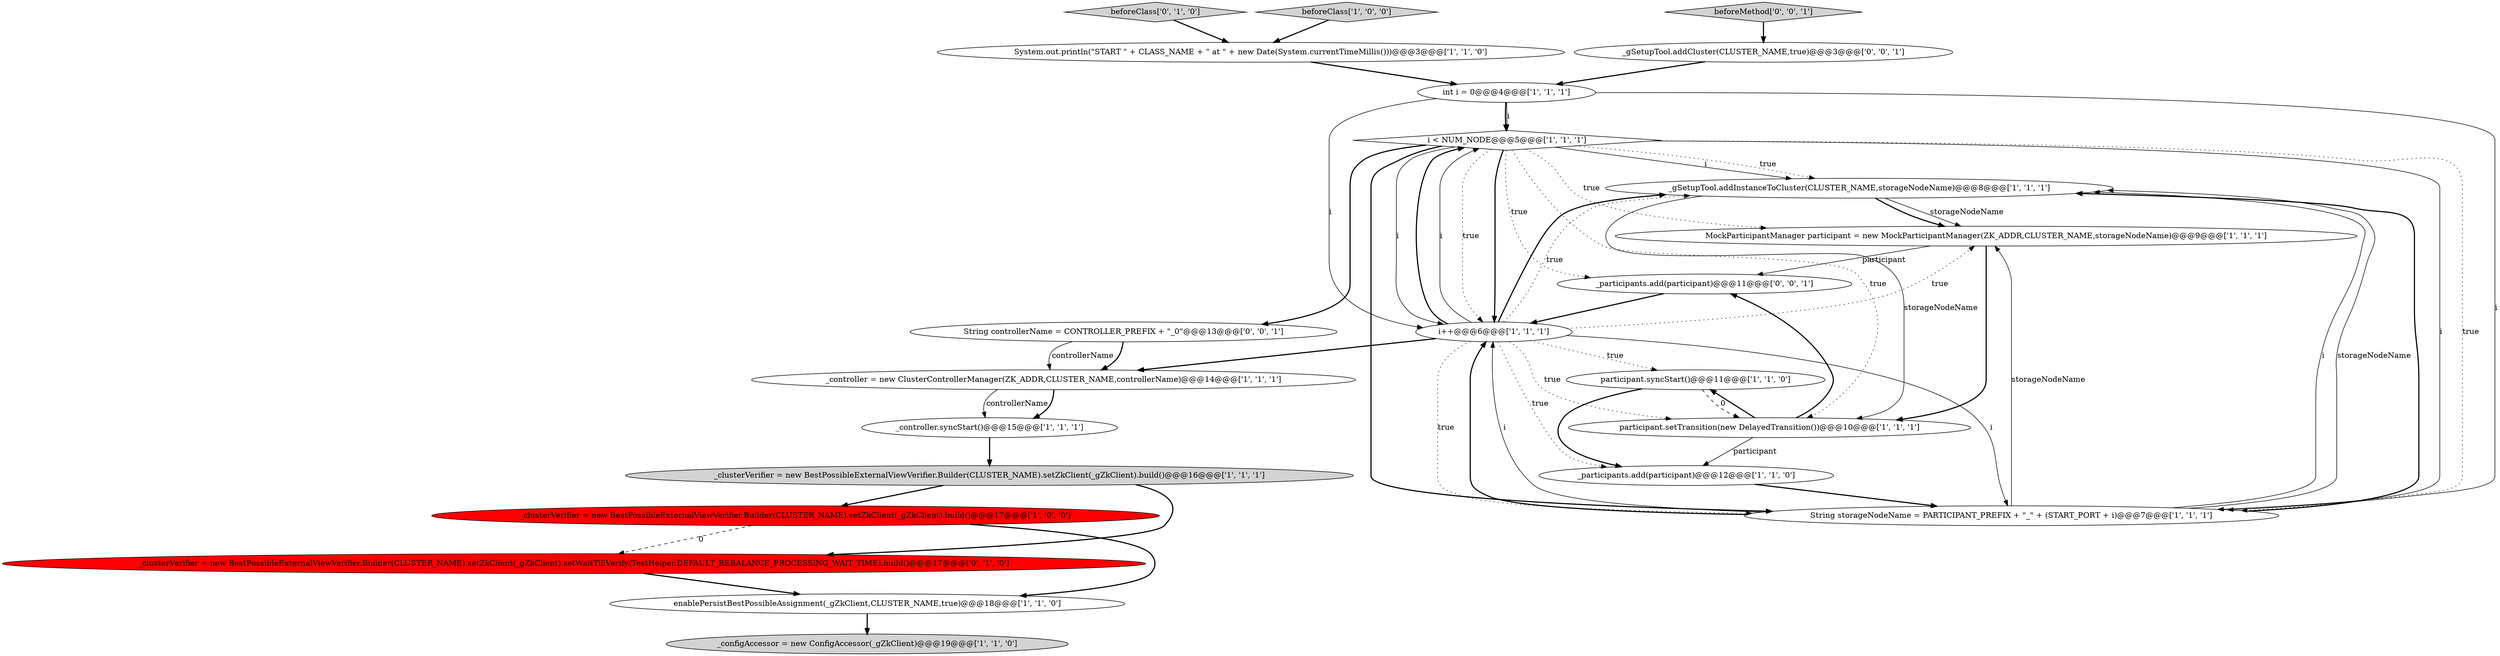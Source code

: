 digraph {
11 [style = filled, label = "_clusterVerifier = new BestPossibleExternalViewVerifier.Builder(CLUSTER_NAME).setZkClient(_gZkClient).build()@@@17@@@['1', '0', '0']", fillcolor = red, shape = ellipse image = "AAA1AAABBB1BBB"];
14 [style = filled, label = "participant.syncStart()@@@11@@@['1', '1', '0']", fillcolor = white, shape = ellipse image = "AAA0AAABBB1BBB"];
0 [style = filled, label = "System.out.println(\"START \" + CLASS_NAME + \" at \" + new Date(System.currentTimeMillis()))@@@3@@@['1', '1', '0']", fillcolor = white, shape = ellipse image = "AAA0AAABBB1BBB"];
1 [style = filled, label = "_gSetupTool.addInstanceToCluster(CLUSTER_NAME,storageNodeName)@@@8@@@['1', '1', '1']", fillcolor = white, shape = ellipse image = "AAA0AAABBB1BBB"];
18 [style = filled, label = "_clusterVerifier = new BestPossibleExternalViewVerifier.Builder(CLUSTER_NAME).setZkClient(_gZkClient).setWaitTillVerify(TestHelper.DEFAULT_REBALANCE_PROCESSING_WAIT_TIME).build()@@@17@@@['0', '1', '0']", fillcolor = red, shape = ellipse image = "AAA1AAABBB2BBB"];
19 [style = filled, label = "_gSetupTool.addCluster(CLUSTER_NAME,true)@@@3@@@['0', '0', '1']", fillcolor = white, shape = ellipse image = "AAA0AAABBB3BBB"];
3 [style = filled, label = "enablePersistBestPossibleAssignment(_gZkClient,CLUSTER_NAME,true)@@@18@@@['1', '1', '0']", fillcolor = white, shape = ellipse image = "AAA0AAABBB1BBB"];
6 [style = filled, label = "i < NUM_NODE@@@5@@@['1', '1', '1']", fillcolor = white, shape = diamond image = "AAA0AAABBB1BBB"];
15 [style = filled, label = "int i = 0@@@4@@@['1', '1', '1']", fillcolor = white, shape = ellipse image = "AAA0AAABBB1BBB"];
20 [style = filled, label = "String controllerName = CONTROLLER_PREFIX + \"_0\"@@@13@@@['0', '0', '1']", fillcolor = white, shape = ellipse image = "AAA0AAABBB3BBB"];
9 [style = filled, label = "String storageNodeName = PARTICIPANT_PREFIX + \"_\" + (START_PORT + i)@@@7@@@['1', '1', '1']", fillcolor = white, shape = ellipse image = "AAA0AAABBB1BBB"];
13 [style = filled, label = "_configAccessor = new ConfigAccessor(_gZkClient)@@@19@@@['1', '1', '0']", fillcolor = lightgray, shape = ellipse image = "AAA0AAABBB1BBB"];
7 [style = filled, label = "i++@@@6@@@['1', '1', '1']", fillcolor = white, shape = ellipse image = "AAA0AAABBB1BBB"];
12 [style = filled, label = "MockParticipantManager participant = new MockParticipantManager(ZK_ADDR,CLUSTER_NAME,storageNodeName)@@@9@@@['1', '1', '1']", fillcolor = white, shape = ellipse image = "AAA0AAABBB1BBB"];
22 [style = filled, label = "beforeMethod['0', '0', '1']", fillcolor = lightgray, shape = diamond image = "AAA0AAABBB3BBB"];
2 [style = filled, label = "_participants.add(participant)@@@12@@@['1', '1', '0']", fillcolor = white, shape = ellipse image = "AAA0AAABBB1BBB"];
21 [style = filled, label = "_participants.add(participant)@@@11@@@['0', '0', '1']", fillcolor = white, shape = ellipse image = "AAA0AAABBB3BBB"];
10 [style = filled, label = "participant.setTransition(new DelayedTransition())@@@10@@@['1', '1', '1']", fillcolor = white, shape = ellipse image = "AAA0AAABBB1BBB"];
16 [style = filled, label = "beforeClass['1', '0', '0']", fillcolor = lightgray, shape = diamond image = "AAA0AAABBB1BBB"];
5 [style = filled, label = "_controller.syncStart()@@@15@@@['1', '1', '1']", fillcolor = white, shape = ellipse image = "AAA0AAABBB1BBB"];
17 [style = filled, label = "beforeClass['0', '1', '0']", fillcolor = lightgray, shape = diamond image = "AAA0AAABBB2BBB"];
4 [style = filled, label = "_controller = new ClusterControllerManager(ZK_ADDR,CLUSTER_NAME,controllerName)@@@14@@@['1', '1', '1']", fillcolor = white, shape = ellipse image = "AAA0AAABBB1BBB"];
8 [style = filled, label = "_clusterVerifier = new BestPossibleExternalViewVerifier.Builder(CLUSTER_NAME).setZkClient(_gZkClient).build()@@@16@@@['1', '1', '1']", fillcolor = lightgray, shape = ellipse image = "AAA0AAABBB1BBB"];
6->1 [style = solid, label="i"];
7->2 [style = dotted, label="true"];
5->8 [style = bold, label=""];
18->3 [style = bold, label=""];
6->9 [style = solid, label="i"];
16->0 [style = bold, label=""];
7->1 [style = bold, label=""];
7->10 [style = dotted, label="true"];
22->19 [style = bold, label=""];
10->14 [style = bold, label=""];
8->18 [style = bold, label=""];
6->1 [style = dotted, label="true"];
15->6 [style = bold, label=""];
10->21 [style = bold, label=""];
7->4 [style = bold, label=""];
2->9 [style = bold, label=""];
6->7 [style = solid, label="i"];
7->9 [style = dotted, label="true"];
9->7 [style = bold, label=""];
9->1 [style = solid, label="i"];
0->15 [style = bold, label=""];
7->9 [style = solid, label="i"];
20->4 [style = bold, label=""];
15->6 [style = solid, label="i"];
1->12 [style = solid, label="storageNodeName"];
7->12 [style = dotted, label="true"];
6->20 [style = bold, label=""];
6->10 [style = dotted, label="true"];
15->9 [style = solid, label="i"];
12->10 [style = bold, label=""];
10->2 [style = solid, label="participant"];
17->0 [style = bold, label=""];
6->9 [style = dotted, label="true"];
11->3 [style = bold, label=""];
11->18 [style = dashed, label="0"];
9->12 [style = solid, label="storageNodeName"];
7->6 [style = bold, label=""];
14->10 [style = dashed, label="0"];
4->5 [style = solid, label="controllerName"];
1->12 [style = bold, label=""];
6->7 [style = dotted, label="true"];
3->13 [style = bold, label=""];
12->21 [style = solid, label="participant"];
21->7 [style = bold, label=""];
9->1 [style = solid, label="storageNodeName"];
14->2 [style = bold, label=""];
7->6 [style = solid, label="i"];
6->12 [style = dotted, label="true"];
9->7 [style = solid, label="i"];
6->21 [style = dotted, label="true"];
19->15 [style = bold, label=""];
6->7 [style = bold, label=""];
6->9 [style = bold, label=""];
9->1 [style = bold, label=""];
20->4 [style = solid, label="controllerName"];
8->11 [style = bold, label=""];
7->1 [style = dotted, label="true"];
4->5 [style = bold, label=""];
15->7 [style = solid, label="i"];
1->10 [style = solid, label="storageNodeName"];
7->14 [style = dotted, label="true"];
}
